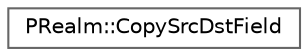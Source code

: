 digraph "Graphical Class Hierarchy"
{
 // LATEX_PDF_SIZE
  bgcolor="transparent";
  edge [fontname=Helvetica,fontsize=10,labelfontname=Helvetica,labelfontsize=10];
  node [fontname=Helvetica,fontsize=10,shape=box,height=0.2,width=0.4];
  rankdir="LR";
  Node0 [id="Node000000",label="PRealm::CopySrcDstField",height=0.2,width=0.4,color="grey40", fillcolor="white", style="filled",URL="$structPRealm_1_1CopySrcDstField.html",tooltip=" "];
}

